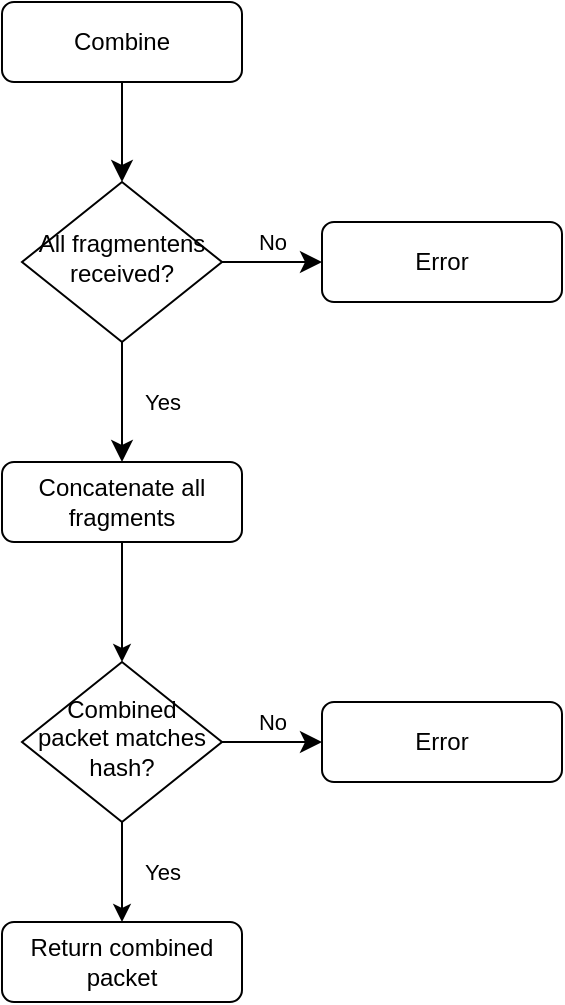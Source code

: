 <mxfile version="20.2.3" type="device"><diagram id="C5RBs43oDa-KdzZeNtuy" name="Page-1"><mxGraphModel dx="1102" dy="1025" grid="1" gridSize="10" guides="1" tooltips="1" connect="1" arrows="1" fold="1" page="1" pageScale="1" pageWidth="827" pageHeight="1169" math="0" shadow="0"><root><mxCell id="WIyWlLk6GJQsqaUBKTNV-0"/><mxCell id="WIyWlLk6GJQsqaUBKTNV-1" parent="WIyWlLk6GJQsqaUBKTNV-0"/><mxCell id="3xwOapBYMbBSJDijcmdH-0" value="" style="rounded=0;html=1;jettySize=auto;orthogonalLoop=1;fontSize=11;endArrow=classic;endFill=1;endSize=8;strokeWidth=1;shadow=0;labelBackgroundColor=none;edgeStyle=orthogonalEdgeStyle;" edge="1" parent="WIyWlLk6GJQsqaUBKTNV-1" source="3xwOapBYMbBSJDijcmdH-1" target="3xwOapBYMbBSJDijcmdH-4"><mxGeometry relative="1" as="geometry"/></mxCell><mxCell id="3xwOapBYMbBSJDijcmdH-1" value="Combine" style="rounded=1;whiteSpace=wrap;html=1;fontSize=12;glass=0;strokeWidth=1;shadow=0;" vertex="1" parent="WIyWlLk6GJQsqaUBKTNV-1"><mxGeometry x="160" y="80" width="120" height="40" as="geometry"/></mxCell><mxCell id="3xwOapBYMbBSJDijcmdH-2" value="Yes" style="rounded=0;html=1;jettySize=auto;orthogonalLoop=1;fontSize=11;endArrow=classic;endFill=1;endSize=8;strokeWidth=1;shadow=0;labelBackgroundColor=none;edgeStyle=orthogonalEdgeStyle;entryX=0.5;entryY=0;entryDx=0;entryDy=0;" edge="1" parent="WIyWlLk6GJQsqaUBKTNV-1" source="3xwOapBYMbBSJDijcmdH-4" target="3xwOapBYMbBSJDijcmdH-13"><mxGeometry y="20" relative="1" as="geometry"><mxPoint as="offset"/><mxPoint x="220" y="290" as="targetPoint"/></mxGeometry></mxCell><mxCell id="3xwOapBYMbBSJDijcmdH-3" value="No" style="edgeStyle=orthogonalEdgeStyle;rounded=0;html=1;jettySize=auto;orthogonalLoop=1;fontSize=11;endArrow=classic;endFill=1;endSize=8;strokeWidth=1;shadow=0;labelBackgroundColor=none;" edge="1" parent="WIyWlLk6GJQsqaUBKTNV-1" source="3xwOapBYMbBSJDijcmdH-4" target="3xwOapBYMbBSJDijcmdH-5"><mxGeometry y="10" relative="1" as="geometry"><mxPoint as="offset"/></mxGeometry></mxCell><mxCell id="3xwOapBYMbBSJDijcmdH-4" value="All fragmentens received?" style="rhombus;whiteSpace=wrap;html=1;shadow=0;fontFamily=Helvetica;fontSize=12;align=center;strokeWidth=1;spacing=6;spacingTop=-4;" vertex="1" parent="WIyWlLk6GJQsqaUBKTNV-1"><mxGeometry x="170" y="170" width="100" height="80" as="geometry"/></mxCell><mxCell id="3xwOapBYMbBSJDijcmdH-5" value="Error" style="rounded=1;whiteSpace=wrap;html=1;fontSize=12;glass=0;strokeWidth=1;shadow=0;" vertex="1" parent="WIyWlLk6GJQsqaUBKTNV-1"><mxGeometry x="320" y="190" width="120" height="40" as="geometry"/></mxCell><mxCell id="3xwOapBYMbBSJDijcmdH-10" value="" style="edgeStyle=orthogonalEdgeStyle;rounded=0;orthogonalLoop=1;jettySize=auto;html=1;startArrow=none;startFill=0;endArrow=classic;endFill=1;exitX=0.5;exitY=1;exitDx=0;exitDy=0;" edge="1" parent="WIyWlLk6GJQsqaUBKTNV-1" source="3xwOapBYMbBSJDijcmdH-13" target="3xwOapBYMbBSJDijcmdH-16"><mxGeometry y="20" relative="1" as="geometry"><mxPoint as="offset"/><mxPoint x="220" y="370" as="sourcePoint"/></mxGeometry></mxCell><mxCell id="3xwOapBYMbBSJDijcmdH-13" value="Concatenate all fragments" style="rounded=1;whiteSpace=wrap;html=1;fontSize=12;glass=0;strokeWidth=1;shadow=0;" vertex="1" parent="WIyWlLk6GJQsqaUBKTNV-1"><mxGeometry x="160" y="310" width="120" height="40" as="geometry"/></mxCell><mxCell id="3xwOapBYMbBSJDijcmdH-14" value="No" style="edgeStyle=orthogonalEdgeStyle;rounded=0;html=1;jettySize=auto;orthogonalLoop=1;fontSize=11;endArrow=classic;endFill=1;endSize=8;strokeWidth=1;shadow=0;labelBackgroundColor=none;" edge="1" parent="WIyWlLk6GJQsqaUBKTNV-1" source="3xwOapBYMbBSJDijcmdH-16" target="3xwOapBYMbBSJDijcmdH-17"><mxGeometry y="10" relative="1" as="geometry"><mxPoint as="offset"/></mxGeometry></mxCell><mxCell id="3xwOapBYMbBSJDijcmdH-15" value="Yes" style="edgeStyle=orthogonalEdgeStyle;rounded=0;orthogonalLoop=1;jettySize=auto;html=1;startArrow=none;startFill=0;endArrow=classic;endFill=1;entryX=0.5;entryY=0;entryDx=0;entryDy=0;" edge="1" parent="WIyWlLk6GJQsqaUBKTNV-1" source="3xwOapBYMbBSJDijcmdH-16" target="3xwOapBYMbBSJDijcmdH-18"><mxGeometry y="20" relative="1" as="geometry"><mxPoint as="offset"/><mxPoint x="220" y="530" as="targetPoint"/></mxGeometry></mxCell><mxCell id="3xwOapBYMbBSJDijcmdH-16" value="Combined packet matches hash?" style="rhombus;whiteSpace=wrap;html=1;shadow=0;fontFamily=Helvetica;fontSize=12;align=center;strokeWidth=1;spacing=6;spacingTop=-4;" vertex="1" parent="WIyWlLk6GJQsqaUBKTNV-1"><mxGeometry x="170" y="410" width="100" height="80" as="geometry"/></mxCell><mxCell id="3xwOapBYMbBSJDijcmdH-17" value="Error" style="rounded=1;whiteSpace=wrap;html=1;fontSize=12;glass=0;strokeWidth=1;shadow=0;" vertex="1" parent="WIyWlLk6GJQsqaUBKTNV-1"><mxGeometry x="320" y="430" width="120" height="40" as="geometry"/></mxCell><mxCell id="3xwOapBYMbBSJDijcmdH-18" value="Return combined packet" style="rounded=1;whiteSpace=wrap;html=1;fontSize=12;glass=0;strokeWidth=1;shadow=0;" vertex="1" parent="WIyWlLk6GJQsqaUBKTNV-1"><mxGeometry x="160" y="540" width="120" height="40" as="geometry"/></mxCell></root></mxGraphModel></diagram></mxfile>